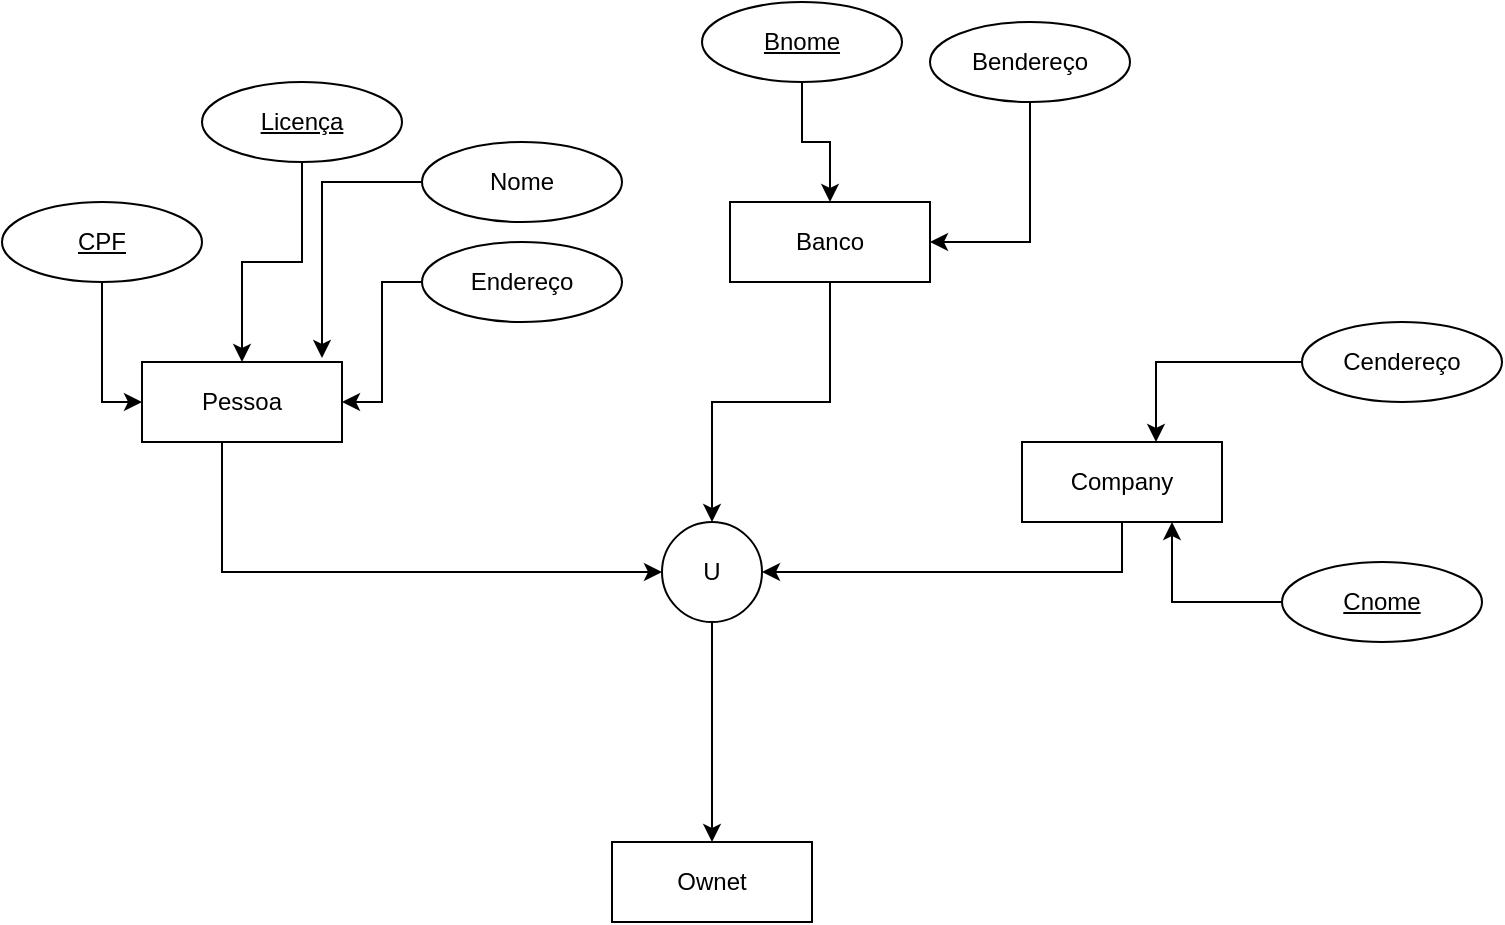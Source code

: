 <mxfile version="20.3.3" type="github">
  <diagram id="tNPmDfP4OK7pVUQ-0awu" name="Página-1">
    <mxGraphModel dx="868" dy="1611" grid="1" gridSize="10" guides="1" tooltips="1" connect="1" arrows="1" fold="1" page="1" pageScale="1" pageWidth="827" pageHeight="1169" math="0" shadow="0">
      <root>
        <mxCell id="0" />
        <mxCell id="1" parent="0" />
        <mxCell id="jaQy4N7zQNnXUQtbWlnp-8" style="edgeStyle=orthogonalEdgeStyle;rounded=0;orthogonalLoop=1;jettySize=auto;html=1;entryX=0;entryY=0.5;entryDx=0;entryDy=0;" edge="1" parent="1" source="jaQy4N7zQNnXUQtbWlnp-1" target="jaQy4N7zQNnXUQtbWlnp-5">
          <mxGeometry relative="1" as="geometry">
            <Array as="points">
              <mxPoint x="110" y="205" />
            </Array>
          </mxGeometry>
        </mxCell>
        <mxCell id="jaQy4N7zQNnXUQtbWlnp-1" value="Pessoa" style="whiteSpace=wrap;html=1;align=center;" vertex="1" parent="1">
          <mxGeometry x="70" y="100" width="100" height="40" as="geometry" />
        </mxCell>
        <mxCell id="jaQy4N7zQNnXUQtbWlnp-9" style="edgeStyle=orthogonalEdgeStyle;rounded=0;orthogonalLoop=1;jettySize=auto;html=1;entryX=0.5;entryY=0;entryDx=0;entryDy=0;" edge="1" parent="1" source="jaQy4N7zQNnXUQtbWlnp-2" target="jaQy4N7zQNnXUQtbWlnp-5">
          <mxGeometry relative="1" as="geometry" />
        </mxCell>
        <mxCell id="jaQy4N7zQNnXUQtbWlnp-2" value="Banco" style="whiteSpace=wrap;html=1;align=center;" vertex="1" parent="1">
          <mxGeometry x="364" y="20" width="100" height="40" as="geometry" />
        </mxCell>
        <mxCell id="jaQy4N7zQNnXUQtbWlnp-10" style="edgeStyle=orthogonalEdgeStyle;rounded=0;orthogonalLoop=1;jettySize=auto;html=1;entryX=1;entryY=0.5;entryDx=0;entryDy=0;" edge="1" parent="1" source="jaQy4N7zQNnXUQtbWlnp-3" target="jaQy4N7zQNnXUQtbWlnp-5">
          <mxGeometry relative="1" as="geometry">
            <Array as="points">
              <mxPoint x="560" y="205" />
            </Array>
          </mxGeometry>
        </mxCell>
        <mxCell id="jaQy4N7zQNnXUQtbWlnp-3" value="Company" style="whiteSpace=wrap;html=1;align=center;" vertex="1" parent="1">
          <mxGeometry x="510" y="140" width="100" height="40" as="geometry" />
        </mxCell>
        <mxCell id="jaQy4N7zQNnXUQtbWlnp-12" style="edgeStyle=orthogonalEdgeStyle;rounded=0;orthogonalLoop=1;jettySize=auto;html=1;exitX=0.5;exitY=1;exitDx=0;exitDy=0;entryX=0.5;entryY=0;entryDx=0;entryDy=0;" edge="1" parent="1" source="jaQy4N7zQNnXUQtbWlnp-5" target="jaQy4N7zQNnXUQtbWlnp-11">
          <mxGeometry relative="1" as="geometry" />
        </mxCell>
        <mxCell id="jaQy4N7zQNnXUQtbWlnp-5" value="U" style="ellipse;whiteSpace=wrap;html=1;aspect=fixed;" vertex="1" parent="1">
          <mxGeometry x="330" y="180" width="50" height="50" as="geometry" />
        </mxCell>
        <mxCell id="jaQy4N7zQNnXUQtbWlnp-11" value="Ownet" style="whiteSpace=wrap;html=1;align=center;" vertex="1" parent="1">
          <mxGeometry x="305" y="340" width="100" height="40" as="geometry" />
        </mxCell>
        <mxCell id="jaQy4N7zQNnXUQtbWlnp-17" style="edgeStyle=orthogonalEdgeStyle;rounded=0;orthogonalLoop=1;jettySize=auto;html=1;entryX=0.5;entryY=0;entryDx=0;entryDy=0;" edge="1" parent="1" source="jaQy4N7zQNnXUQtbWlnp-15" target="jaQy4N7zQNnXUQtbWlnp-1">
          <mxGeometry relative="1" as="geometry" />
        </mxCell>
        <mxCell id="jaQy4N7zQNnXUQtbWlnp-15" value="Licença" style="ellipse;whiteSpace=wrap;html=1;align=center;fontStyle=4;" vertex="1" parent="1">
          <mxGeometry x="100" y="-40" width="100" height="40" as="geometry" />
        </mxCell>
        <mxCell id="jaQy4N7zQNnXUQtbWlnp-18" style="edgeStyle=orthogonalEdgeStyle;rounded=0;orthogonalLoop=1;jettySize=auto;html=1;entryX=0;entryY=0.5;entryDx=0;entryDy=0;" edge="1" parent="1" source="jaQy4N7zQNnXUQtbWlnp-16" target="jaQy4N7zQNnXUQtbWlnp-1">
          <mxGeometry relative="1" as="geometry" />
        </mxCell>
        <mxCell id="jaQy4N7zQNnXUQtbWlnp-16" value="CPF" style="ellipse;whiteSpace=wrap;html=1;align=center;fontStyle=4;" vertex="1" parent="1">
          <mxGeometry y="20" width="100" height="40" as="geometry" />
        </mxCell>
        <mxCell id="jaQy4N7zQNnXUQtbWlnp-24" style="edgeStyle=orthogonalEdgeStyle;rounded=0;orthogonalLoop=1;jettySize=auto;html=1;entryX=1;entryY=0.5;entryDx=0;entryDy=0;" edge="1" parent="1" source="jaQy4N7zQNnXUQtbWlnp-23" target="jaQy4N7zQNnXUQtbWlnp-1">
          <mxGeometry relative="1" as="geometry" />
        </mxCell>
        <mxCell id="jaQy4N7zQNnXUQtbWlnp-23" value="Endereço" style="ellipse;whiteSpace=wrap;html=1;align=center;" vertex="1" parent="1">
          <mxGeometry x="210" y="40" width="100" height="40" as="geometry" />
        </mxCell>
        <mxCell id="jaQy4N7zQNnXUQtbWlnp-27" style="edgeStyle=orthogonalEdgeStyle;rounded=0;orthogonalLoop=1;jettySize=auto;html=1;entryX=0.9;entryY=-0.05;entryDx=0;entryDy=0;entryPerimeter=0;" edge="1" parent="1" source="jaQy4N7zQNnXUQtbWlnp-25" target="jaQy4N7zQNnXUQtbWlnp-1">
          <mxGeometry relative="1" as="geometry" />
        </mxCell>
        <mxCell id="jaQy4N7zQNnXUQtbWlnp-25" value="Nome" style="ellipse;whiteSpace=wrap;html=1;align=center;" vertex="1" parent="1">
          <mxGeometry x="210" y="-10" width="100" height="40" as="geometry" />
        </mxCell>
        <mxCell id="jaQy4N7zQNnXUQtbWlnp-29" style="edgeStyle=orthogonalEdgeStyle;rounded=0;orthogonalLoop=1;jettySize=auto;html=1;" edge="1" parent="1" source="jaQy4N7zQNnXUQtbWlnp-28" target="jaQy4N7zQNnXUQtbWlnp-2">
          <mxGeometry relative="1" as="geometry">
            <mxPoint x="390" y="30" as="targetPoint" />
          </mxGeometry>
        </mxCell>
        <mxCell id="jaQy4N7zQNnXUQtbWlnp-28" value="Bnome" style="ellipse;whiteSpace=wrap;html=1;align=center;fontStyle=4;" vertex="1" parent="1">
          <mxGeometry x="350" y="-80" width="100" height="40" as="geometry" />
        </mxCell>
        <mxCell id="jaQy4N7zQNnXUQtbWlnp-31" style="edgeStyle=orthogonalEdgeStyle;rounded=0;orthogonalLoop=1;jettySize=auto;html=1;entryX=1;entryY=0.5;entryDx=0;entryDy=0;" edge="1" parent="1" source="jaQy4N7zQNnXUQtbWlnp-30" target="jaQy4N7zQNnXUQtbWlnp-2">
          <mxGeometry relative="1" as="geometry" />
        </mxCell>
        <mxCell id="jaQy4N7zQNnXUQtbWlnp-30" value="Bendereço" style="ellipse;whiteSpace=wrap;html=1;align=center;" vertex="1" parent="1">
          <mxGeometry x="464" y="-70" width="100" height="40" as="geometry" />
        </mxCell>
        <mxCell id="jaQy4N7zQNnXUQtbWlnp-36" style="edgeStyle=orthogonalEdgeStyle;rounded=0;orthogonalLoop=1;jettySize=auto;html=1;entryX=0.75;entryY=1;entryDx=0;entryDy=0;" edge="1" parent="1" source="jaQy4N7zQNnXUQtbWlnp-32" target="jaQy4N7zQNnXUQtbWlnp-3">
          <mxGeometry relative="1" as="geometry" />
        </mxCell>
        <mxCell id="jaQy4N7zQNnXUQtbWlnp-32" value="Cnome" style="ellipse;whiteSpace=wrap;html=1;align=center;fontStyle=4;" vertex="1" parent="1">
          <mxGeometry x="640" y="200" width="100" height="40" as="geometry" />
        </mxCell>
        <mxCell id="jaQy4N7zQNnXUQtbWlnp-37" style="edgeStyle=orthogonalEdgeStyle;rounded=0;orthogonalLoop=1;jettySize=auto;html=1;entryX=0.67;entryY=0;entryDx=0;entryDy=0;entryPerimeter=0;" edge="1" parent="1" source="jaQy4N7zQNnXUQtbWlnp-33" target="jaQy4N7zQNnXUQtbWlnp-3">
          <mxGeometry relative="1" as="geometry" />
        </mxCell>
        <mxCell id="jaQy4N7zQNnXUQtbWlnp-33" value="Cendereço" style="ellipse;whiteSpace=wrap;html=1;align=center;" vertex="1" parent="1">
          <mxGeometry x="650" y="80" width="100" height="40" as="geometry" />
        </mxCell>
      </root>
    </mxGraphModel>
  </diagram>
</mxfile>
